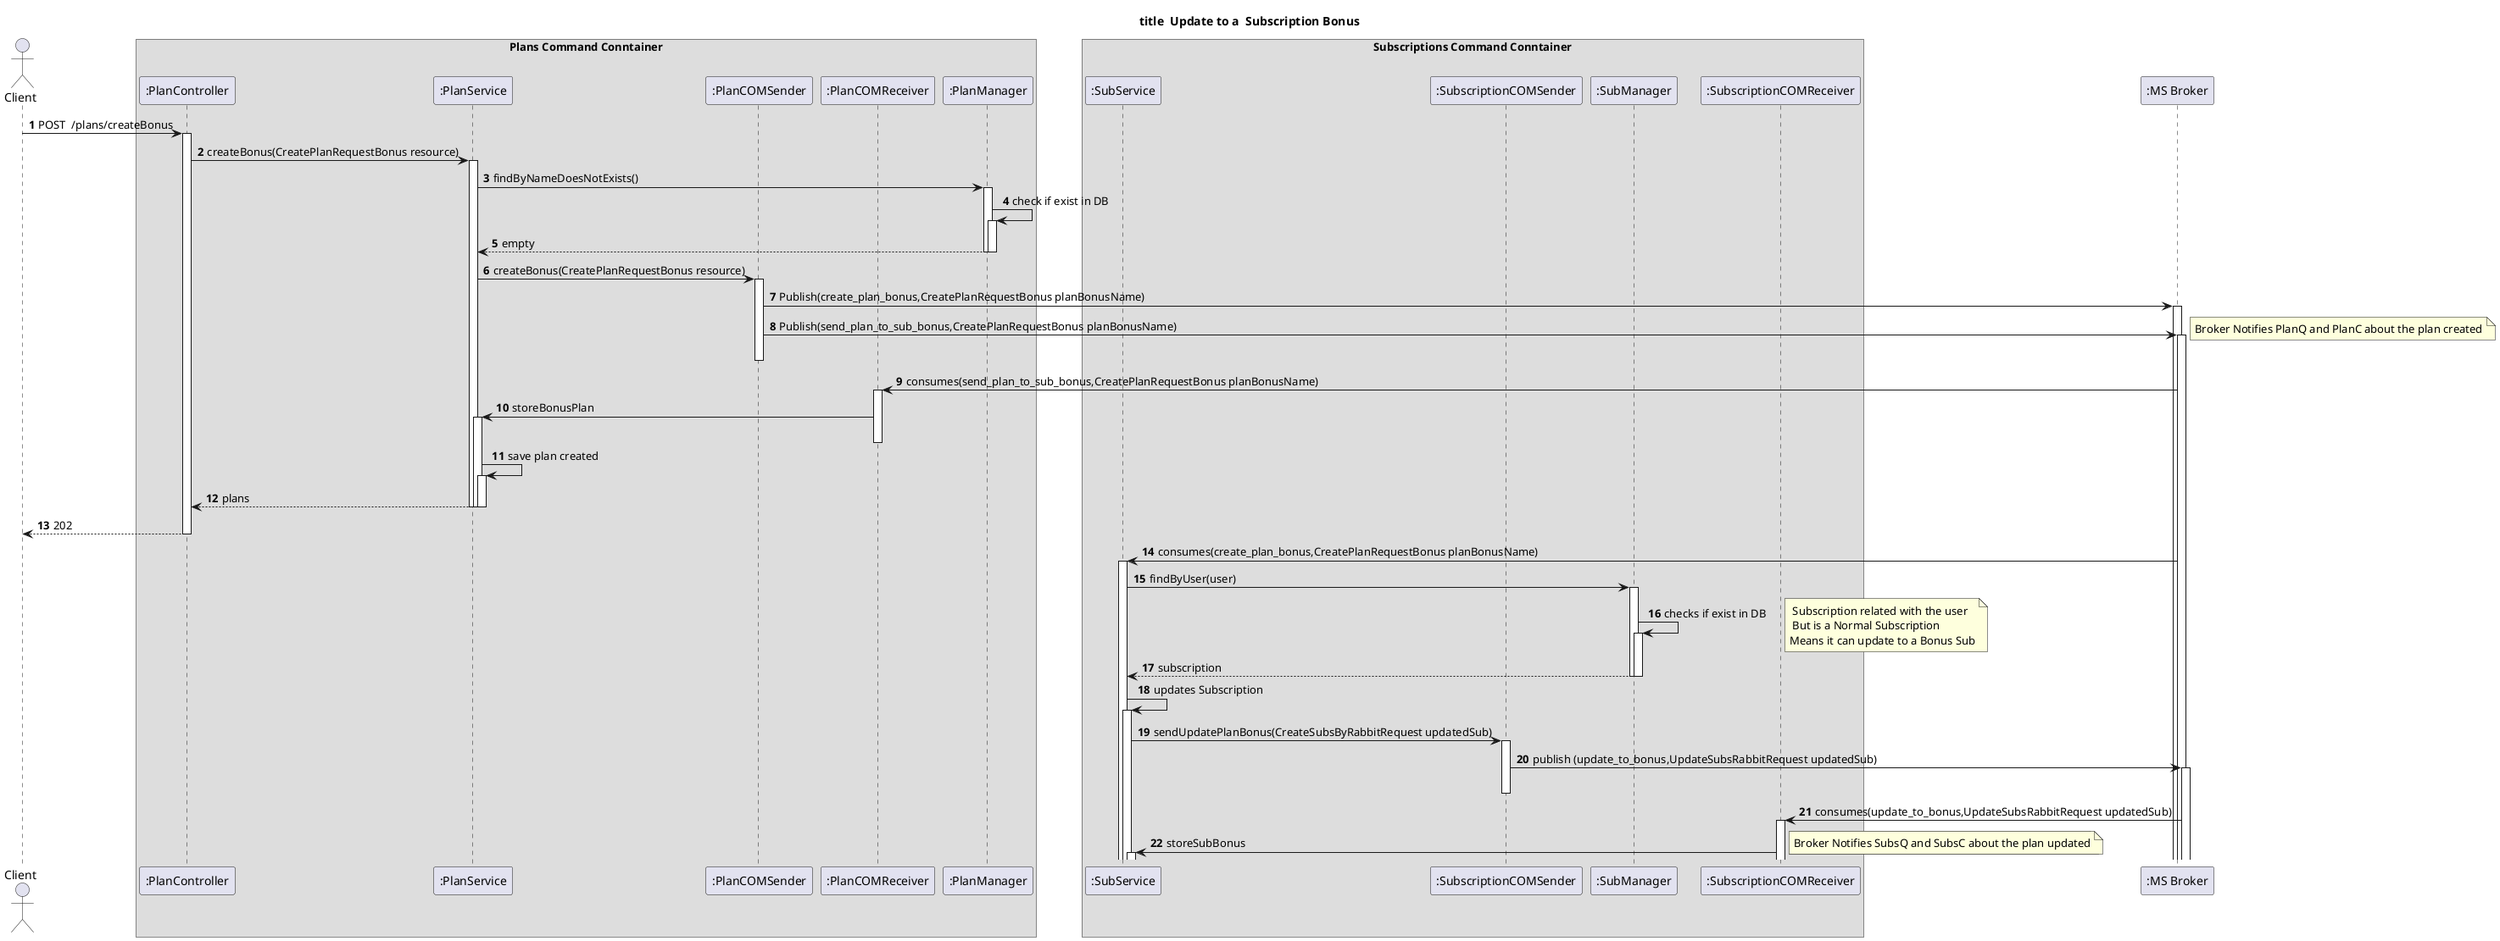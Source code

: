 @startuml
'https://plantuml.com/sequence-diagram
autoactivate on
autonumber
title  title  Update to a  Subscription Bonus

autonumber

actor "Client" as Ac
box "Plans Command Conntainer"

participant ":PlanController" as PlanController
participant ":PlanService" as PService
participant ":PlanCOMSender" as PSender
participant ":PlanCOMReceiver" as PReceiver
participant ":PlanManager" as PManager
end box

box "Subscriptions Command Conntainer"
    participant ":SubService" as Service
     participant ":SubscriptionCOMSender" as SSender
    participant ":SubManager" as MG
    participant ":SubscriptionCOMReceiver" as SReceiver
end box





participant ":MS Broker" as Broker

Ac->PlanController:POST  /plans/createBonus
PlanController->PService:createBonus(CreatePlanRequestBonus resource)
PService->PManager:findByNameDoesNotExists()
PManager->PManager:check if exist in DB
PManager-->PService:empty
deactivate PManager
PService->PSender:createBonus(CreatePlanRequestBonus resource)
PSender->Broker:Publish(create_plan_bonus,CreatePlanRequestBonus planBonusName)
PSender->Broker:Publish(send_plan_to_sub_bonus,CreatePlanRequestBonus planBonusName)

deactivate PSender

note right
Broker Notifies PlanQ and PlanC about the plan created
end note
PReceiver<-Broker:consumes(send_plan_to_sub_bonus,CreatePlanRequestBonus planBonusName)
PService<-PReceiver:storeBonusPlan
deactivate PReceiver

PService->PService:save plan created
PService-->PlanController:plans
deactivate PService
deactivate PService


PlanController-->Ac:202

Broker->Service:consumes(create_plan_bonus,CreatePlanRequestBonus planBonusName)
Service->MG:findByUser(user)
MG->MG:checks if exist in DB
note right
 Subscription related with the user
 But is a Normal Subscription
Means it can update to a Bonus Sub
end note
MG-->Service:subscription
deactivate MG

Service->Service:updates Subscription
Service->SSender: sendUpdatePlanBonus(CreateSubsByRabbitRequest updatedSub)
SSender->Broker:publish (update_to_bonus,UpdateSubsRabbitRequest updatedSub)
deactivate SSender
Broker->SReceiver:consumes(update_to_bonus,UpdateSubsRabbitRequest updatedSub)
SReceiver->Service:storeSubBonus
note right
Broker Notifies SubsQ and SubsC about the plan created
end note
note right
Broker Notifies SubsQ and SubsC about the plan updated
end note







@enduml
